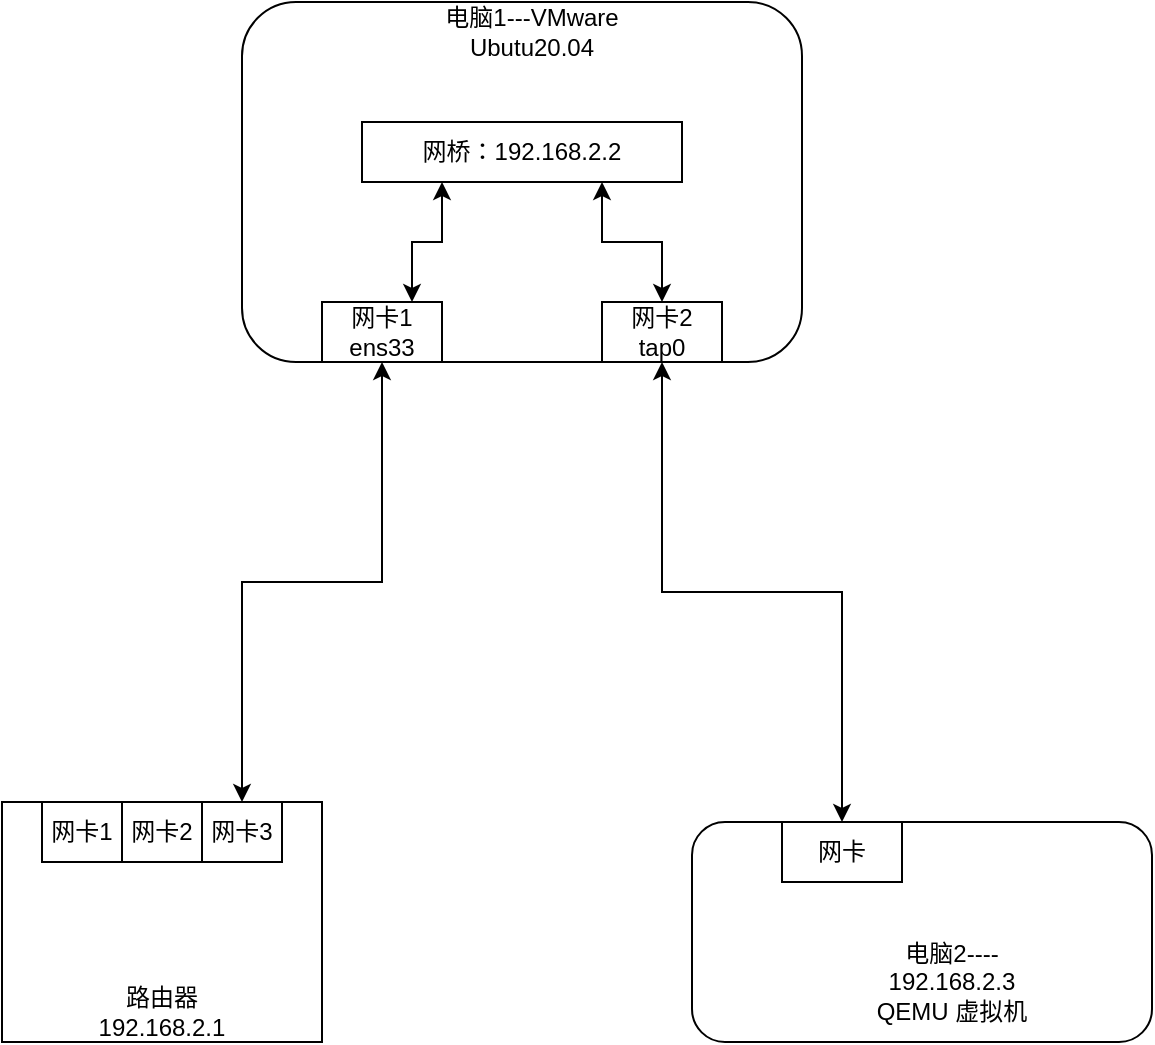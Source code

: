 <mxfile version="16.1.0" type="github">
  <diagram id="X_sBehSgkwLZXwZc_31-" name="Page-1">
    <mxGraphModel dx="1422" dy="762" grid="1" gridSize="10" guides="1" tooltips="1" connect="1" arrows="1" fold="1" page="1" pageScale="1" pageWidth="850" pageHeight="1100" math="0" shadow="0">
      <root>
        <mxCell id="0" />
        <mxCell id="1" parent="0" />
        <mxCell id="7Qu0rslUJbXV5C_ZwxrH-1" value="" style="rounded=1;whiteSpace=wrap;html=1;" parent="1" vertex="1">
          <mxGeometry x="200" y="40" width="280" height="180" as="geometry" />
        </mxCell>
        <mxCell id="7Qu0rslUJbXV5C_ZwxrH-3" value="" style="rounded=1;whiteSpace=wrap;html=1;" parent="1" vertex="1">
          <mxGeometry x="425" y="450" width="230" height="110" as="geometry" />
        </mxCell>
        <mxCell id="iXo1oA6MDKdRr24PhS2N-1" value="网卡" style="rounded=0;whiteSpace=wrap;html=1;" vertex="1" parent="1">
          <mxGeometry x="470" y="450" width="60" height="30" as="geometry" />
        </mxCell>
        <mxCell id="iXo1oA6MDKdRr24PhS2N-9" style="edgeStyle=orthogonalEdgeStyle;rounded=0;orthogonalLoop=1;jettySize=auto;html=1;exitX=0.5;exitY=1;exitDx=0;exitDy=0;entryX=0.5;entryY=0;entryDx=0;entryDy=0;startArrow=classic;startFill=1;" edge="1" parent="1" source="iXo1oA6MDKdRr24PhS2N-2" target="iXo1oA6MDKdRr24PhS2N-1">
          <mxGeometry relative="1" as="geometry" />
        </mxCell>
        <mxCell id="iXo1oA6MDKdRr24PhS2N-2" value="网卡2&lt;br&gt;tap0" style="rounded=0;whiteSpace=wrap;html=1;" vertex="1" parent="1">
          <mxGeometry x="380" y="190" width="60" height="30" as="geometry" />
        </mxCell>
        <mxCell id="iXo1oA6MDKdRr24PhS2N-8" style="edgeStyle=orthogonalEdgeStyle;rounded=0;orthogonalLoop=1;jettySize=auto;html=1;exitX=0.5;exitY=1;exitDx=0;exitDy=0;entryX=0.5;entryY=0;entryDx=0;entryDy=0;startArrow=classic;startFill=1;" edge="1" parent="1" source="iXo1oA6MDKdRr24PhS2N-3" target="iXo1oA6MDKdRr24PhS2N-7">
          <mxGeometry relative="1" as="geometry" />
        </mxCell>
        <mxCell id="iXo1oA6MDKdRr24PhS2N-3" value="网卡1 ens33" style="rounded=0;whiteSpace=wrap;html=1;" vertex="1" parent="1">
          <mxGeometry x="240" y="190" width="60" height="30" as="geometry" />
        </mxCell>
        <mxCell id="iXo1oA6MDKdRr24PhS2N-4" value="" style="rounded=0;whiteSpace=wrap;html=1;" vertex="1" parent="1">
          <mxGeometry x="80" y="440" width="160" height="120" as="geometry" />
        </mxCell>
        <mxCell id="iXo1oA6MDKdRr24PhS2N-5" value="网卡1" style="rounded=0;whiteSpace=wrap;html=1;" vertex="1" parent="1">
          <mxGeometry x="100" y="440" width="40" height="30" as="geometry" />
        </mxCell>
        <mxCell id="iXo1oA6MDKdRr24PhS2N-6" value="网卡2" style="rounded=0;whiteSpace=wrap;html=1;" vertex="1" parent="1">
          <mxGeometry x="140" y="440" width="40" height="30" as="geometry" />
        </mxCell>
        <mxCell id="iXo1oA6MDKdRr24PhS2N-7" value="网卡3" style="rounded=0;whiteSpace=wrap;html=1;" vertex="1" parent="1">
          <mxGeometry x="180" y="440" width="40" height="30" as="geometry" />
        </mxCell>
        <mxCell id="iXo1oA6MDKdRr24PhS2N-11" style="edgeStyle=orthogonalEdgeStyle;rounded=0;orthogonalLoop=1;jettySize=auto;html=1;exitX=0.25;exitY=1;exitDx=0;exitDy=0;entryX=0.75;entryY=0;entryDx=0;entryDy=0;startArrow=classic;startFill=1;" edge="1" parent="1" source="iXo1oA6MDKdRr24PhS2N-10" target="iXo1oA6MDKdRr24PhS2N-3">
          <mxGeometry relative="1" as="geometry" />
        </mxCell>
        <mxCell id="iXo1oA6MDKdRr24PhS2N-12" style="edgeStyle=orthogonalEdgeStyle;rounded=0;orthogonalLoop=1;jettySize=auto;html=1;exitX=0.75;exitY=1;exitDx=0;exitDy=0;entryX=0.5;entryY=0;entryDx=0;entryDy=0;startArrow=classic;startFill=1;" edge="1" parent="1" source="iXo1oA6MDKdRr24PhS2N-10" target="iXo1oA6MDKdRr24PhS2N-2">
          <mxGeometry relative="1" as="geometry" />
        </mxCell>
        <mxCell id="iXo1oA6MDKdRr24PhS2N-10" value="网桥：192.168.2.2" style="rounded=0;whiteSpace=wrap;html=1;" vertex="1" parent="1">
          <mxGeometry x="260" y="100" width="160" height="30" as="geometry" />
        </mxCell>
        <mxCell id="iXo1oA6MDKdRr24PhS2N-13" value="路由器&lt;br&gt;192.168.2.1" style="text;html=1;strokeColor=none;fillColor=none;align=center;verticalAlign=middle;whiteSpace=wrap;rounded=0;" vertex="1" parent="1">
          <mxGeometry x="130" y="530" width="60" height="30" as="geometry" />
        </mxCell>
        <mxCell id="iXo1oA6MDKdRr24PhS2N-14" value="电脑1---VMware Ubutu20.04" style="text;html=1;strokeColor=none;fillColor=none;align=center;verticalAlign=middle;whiteSpace=wrap;rounded=0;" vertex="1" parent="1">
          <mxGeometry x="290" y="40" width="110" height="30" as="geometry" />
        </mxCell>
        <mxCell id="iXo1oA6MDKdRr24PhS2N-15" value="电脑2----&lt;br&gt;192.168.2.3&lt;br&gt;QEMU 虚拟机" style="text;html=1;strokeColor=none;fillColor=none;align=center;verticalAlign=middle;whiteSpace=wrap;rounded=0;" vertex="1" parent="1">
          <mxGeometry x="500" y="510" width="110" height="40" as="geometry" />
        </mxCell>
      </root>
    </mxGraphModel>
  </diagram>
</mxfile>
